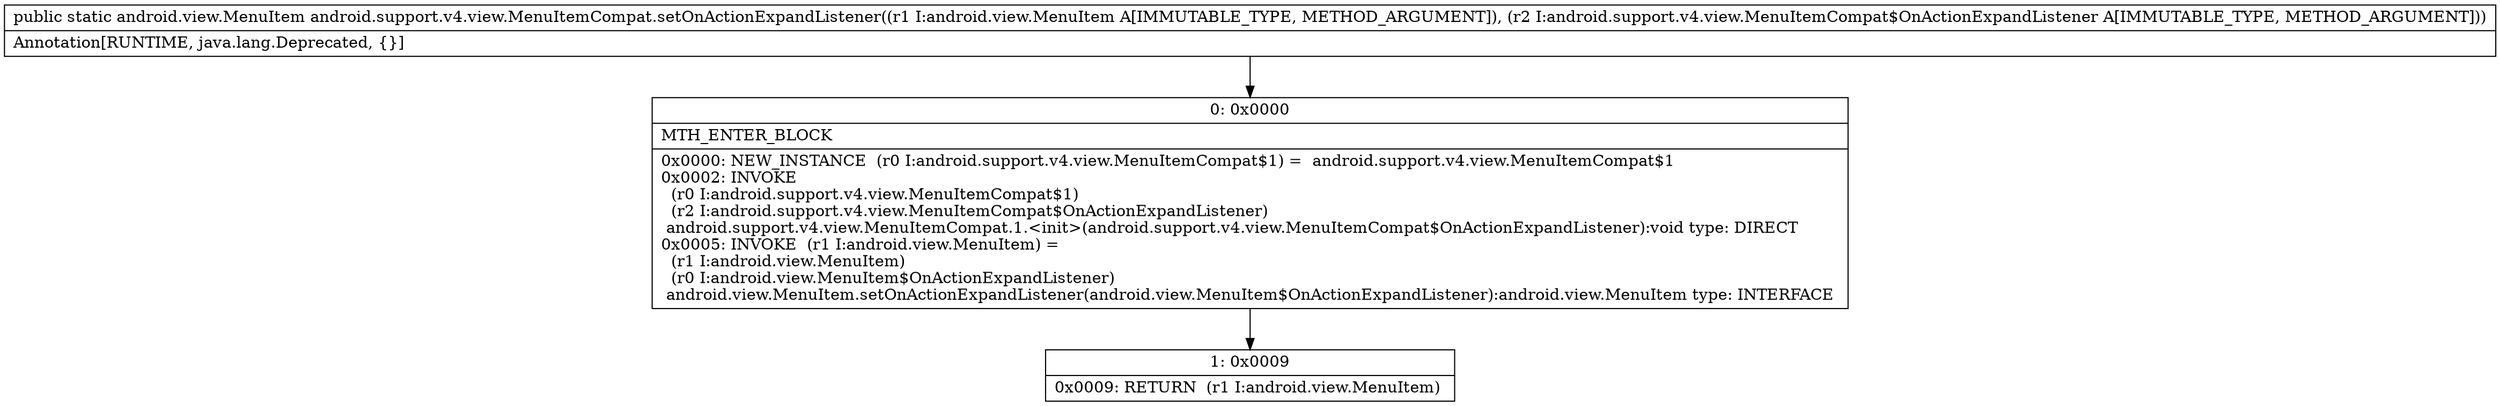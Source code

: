 digraph "CFG forandroid.support.v4.view.MenuItemCompat.setOnActionExpandListener(Landroid\/view\/MenuItem;Landroid\/support\/v4\/view\/MenuItemCompat$OnActionExpandListener;)Landroid\/view\/MenuItem;" {
Node_0 [shape=record,label="{0\:\ 0x0000|MTH_ENTER_BLOCK\l|0x0000: NEW_INSTANCE  (r0 I:android.support.v4.view.MenuItemCompat$1) =  android.support.v4.view.MenuItemCompat$1 \l0x0002: INVOKE  \l  (r0 I:android.support.v4.view.MenuItemCompat$1)\l  (r2 I:android.support.v4.view.MenuItemCompat$OnActionExpandListener)\l android.support.v4.view.MenuItemCompat.1.\<init\>(android.support.v4.view.MenuItemCompat$OnActionExpandListener):void type: DIRECT \l0x0005: INVOKE  (r1 I:android.view.MenuItem) = \l  (r1 I:android.view.MenuItem)\l  (r0 I:android.view.MenuItem$OnActionExpandListener)\l android.view.MenuItem.setOnActionExpandListener(android.view.MenuItem$OnActionExpandListener):android.view.MenuItem type: INTERFACE \l}"];
Node_1 [shape=record,label="{1\:\ 0x0009|0x0009: RETURN  (r1 I:android.view.MenuItem) \l}"];
MethodNode[shape=record,label="{public static android.view.MenuItem android.support.v4.view.MenuItemCompat.setOnActionExpandListener((r1 I:android.view.MenuItem A[IMMUTABLE_TYPE, METHOD_ARGUMENT]), (r2 I:android.support.v4.view.MenuItemCompat$OnActionExpandListener A[IMMUTABLE_TYPE, METHOD_ARGUMENT]))  | Annotation[RUNTIME, java.lang.Deprecated, \{\}]\l}"];
MethodNode -> Node_0;
Node_0 -> Node_1;
}

